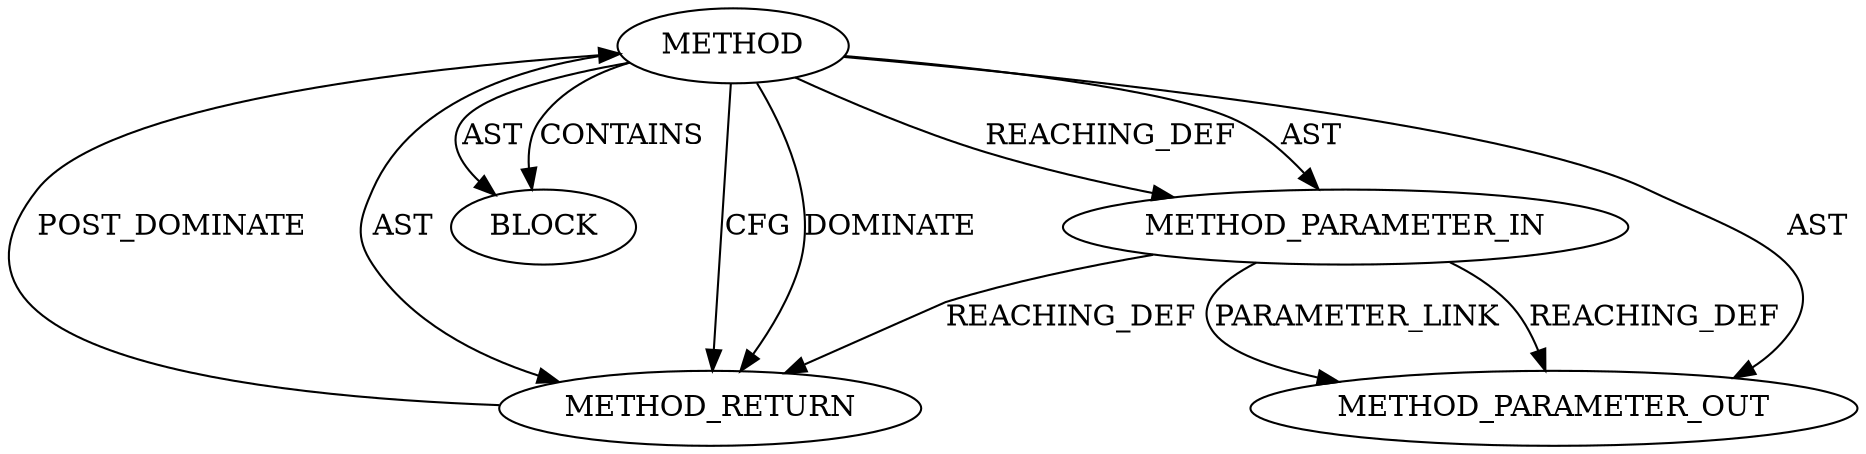 digraph {
  20274 [label=BLOCK ORDER=1 ARGUMENT_INDEX=1 CODE="<empty>" TYPE_FULL_NAME="ANY"]
  22117 [label=METHOD_PARAMETER_OUT ORDER=1 CODE="p1" IS_VARIADIC=false TYPE_FULL_NAME="ANY" EVALUATION_STRATEGY="BY_VALUE" INDEX=1 NAME="p1"]
  20273 [label=METHOD_PARAMETER_IN ORDER=1 CODE="p1" IS_VARIADIC=false TYPE_FULL_NAME="ANY" EVALUATION_STRATEGY="BY_VALUE" INDEX=1 NAME="p1"]
  20275 [label=METHOD_RETURN ORDER=2 CODE="RET" TYPE_FULL_NAME="ANY" EVALUATION_STRATEGY="BY_VALUE"]
  20272 [label=METHOD AST_PARENT_TYPE="NAMESPACE_BLOCK" AST_PARENT_FULL_NAME="<global>" ORDER=0 CODE="<empty>" FULL_NAME="IS_ERR" IS_EXTERNAL=true FILENAME="<empty>" SIGNATURE="" NAME="IS_ERR"]
  20272 -> 20274 [label=CONTAINS ]
  20272 -> 20274 [label=AST ]
  20275 -> 20272 [label=POST_DOMINATE ]
  20272 -> 20273 [label=REACHING_DEF VARIABLE=""]
  20272 -> 20275 [label=AST ]
  20273 -> 22117 [label=REACHING_DEF VARIABLE="p1"]
  20272 -> 20273 [label=AST ]
  20272 -> 20275 [label=CFG ]
  20272 -> 20275 [label=DOMINATE ]
  20273 -> 20275 [label=REACHING_DEF VARIABLE="p1"]
  20272 -> 22117 [label=AST ]
  20273 -> 22117 [label=PARAMETER_LINK ]
}
